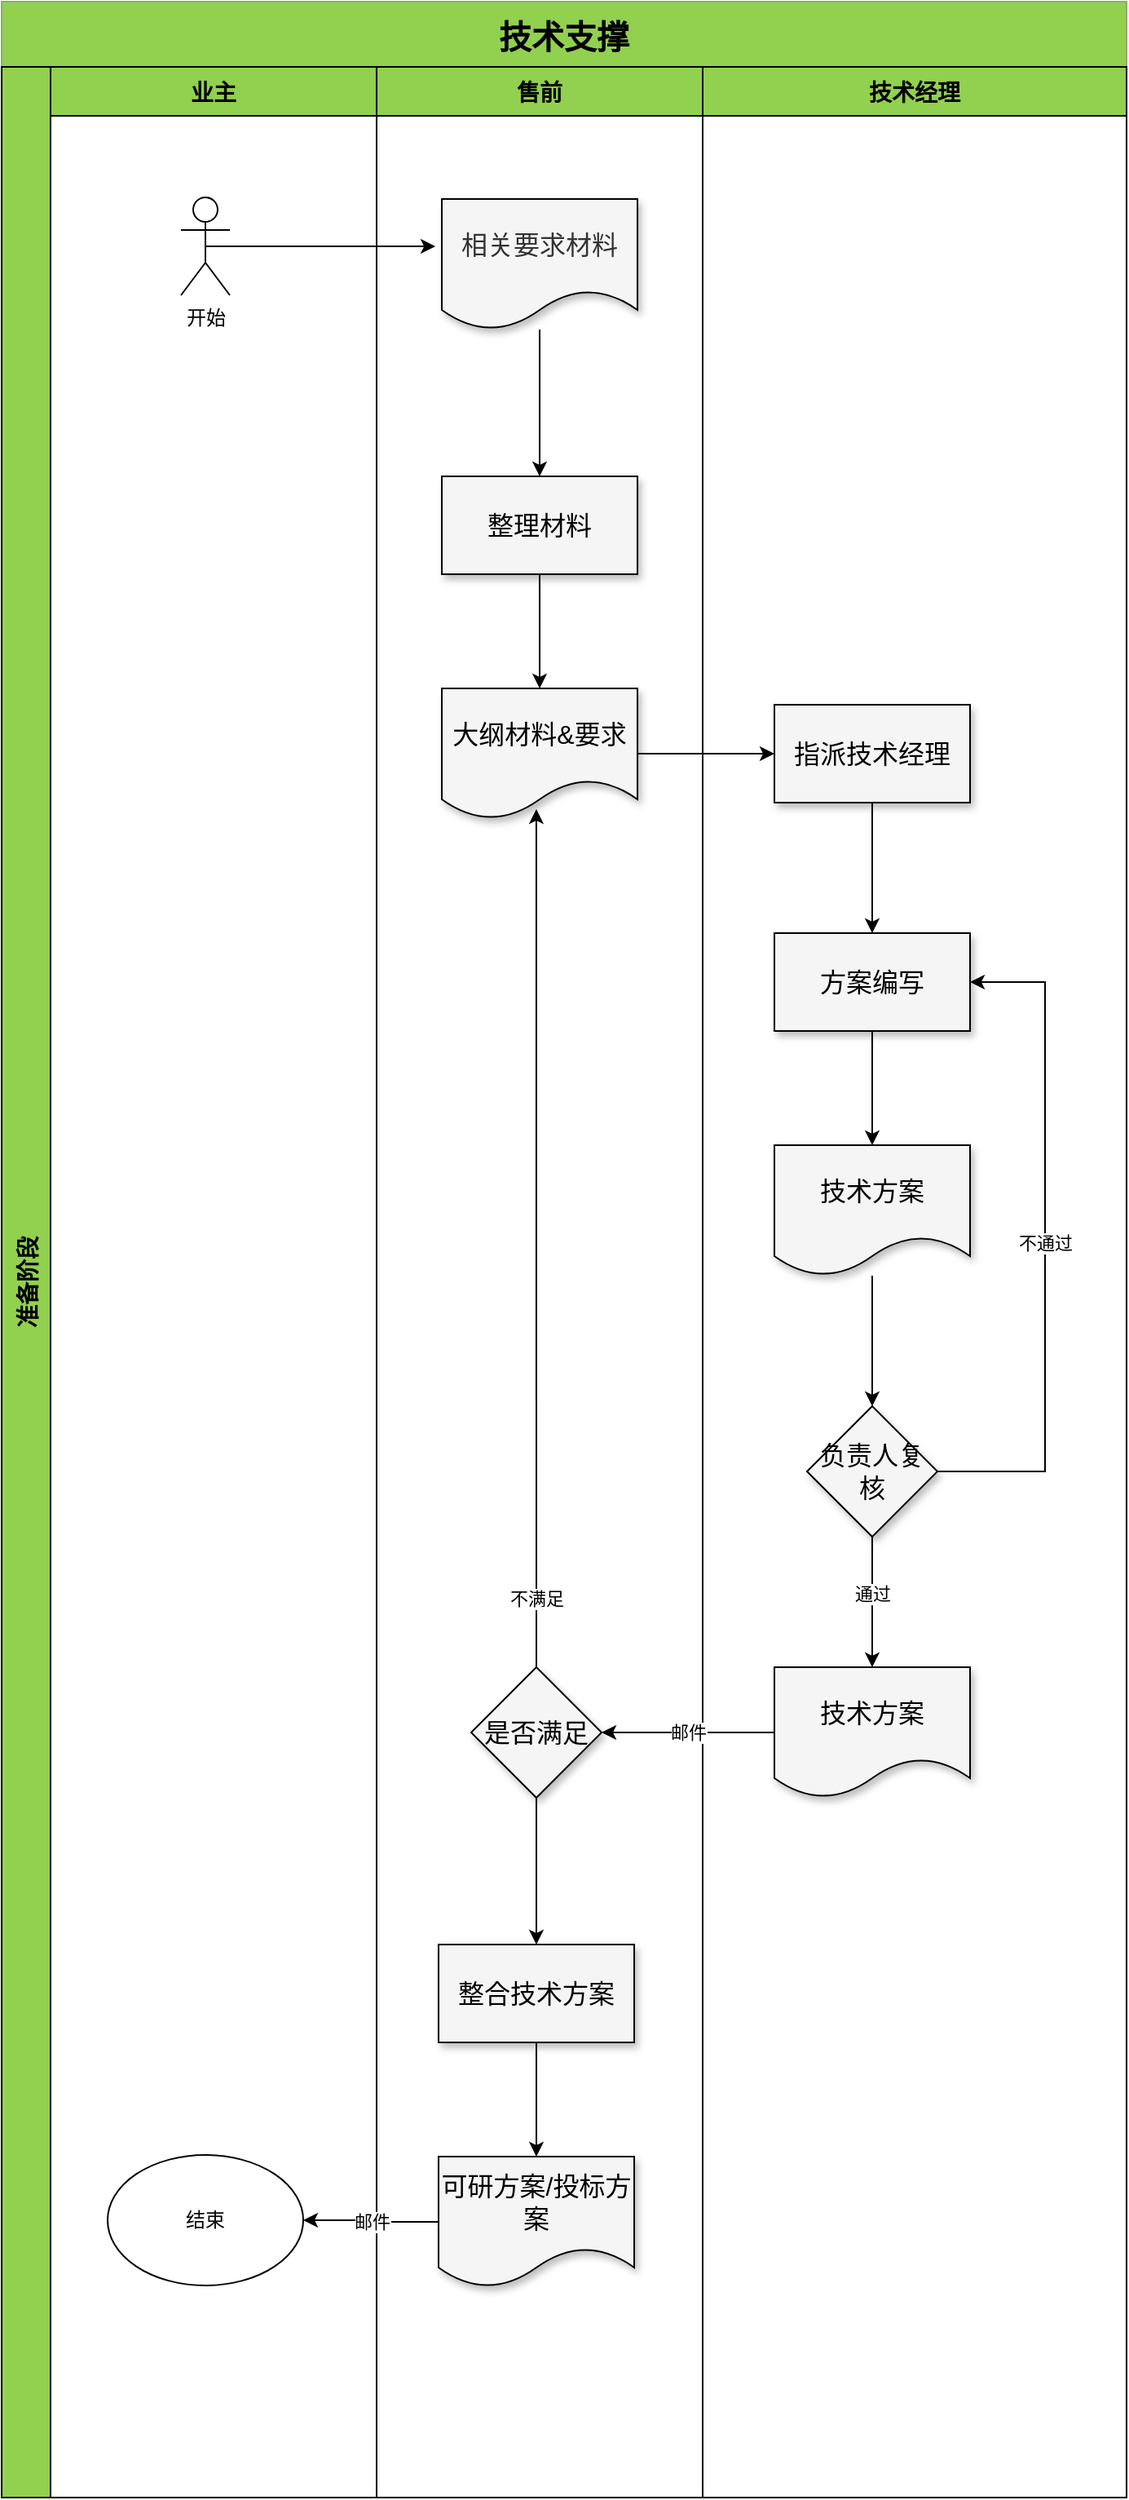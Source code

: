 <mxfile version="21.3.7" type="github">
  <diagram id="Nbi2OOFG4A7icGLgDpQb" name="第 1 页">
    <mxGraphModel dx="2261" dy="716" grid="1" gridSize="10" guides="1" tooltips="1" connect="1" arrows="1" fold="1" page="1" pageScale="1" pageWidth="827" pageHeight="1169" background="none" math="0" shadow="0">
      <root>
        <mxCell id="0" />
        <mxCell id="1" parent="0" />
        <mxCell id="kk27pRFW-uQP8ShshRhL-2" value="技术支撑" style="swimlane;childLayout=stackLayout;resizeParent=1;resizeParentMax=0;horizontal=1;startSize=40;horizontalStack=0;fillColor=#92D050;strokeColor=#82b366;fontSize=20;spacingTop=4;spacingBottom=4;swimlaneFillColor=none;arcSize=15;perimeterSpacing=0;gradientColor=none;spacing=2;" parent="1" vertex="1">
          <mxGeometry x="-460" y="50" width="690" height="1530" as="geometry">
            <mxRectangle x="220" y="250" width="100" height="30" as="alternateBounds" />
          </mxGeometry>
        </mxCell>
        <mxCell id="kk27pRFW-uQP8ShshRhL-3" value="准备阶段" style="swimlane;startSize=30;horizontal=0;fillColor=#92D050;fontSize=14;" parent="kk27pRFW-uQP8ShshRhL-2" vertex="1">
          <mxGeometry y="40" width="690" height="1490" as="geometry" />
        </mxCell>
        <mxCell id="OawIMf_CP--zUOg47wnV-12" value="业主" style="swimlane;startSize=30;fillColor=#92D050;fontSize=14;" parent="kk27pRFW-uQP8ShshRhL-3" vertex="1">
          <mxGeometry x="30" width="200" height="1490" as="geometry" />
        </mxCell>
        <mxCell id="_l7_EhExnu8Rcr2UOtGW-1" value="开始" style="shape=umlActor;verticalLabelPosition=bottom;verticalAlign=top;html=1;outlineConnect=0;" vertex="1" parent="OawIMf_CP--zUOg47wnV-12">
          <mxGeometry x="80" y="80" width="30" height="60" as="geometry" />
        </mxCell>
        <mxCell id="_l7_EhExnu8Rcr2UOtGW-30" value="结束" style="ellipse;whiteSpace=wrap;html=1;" vertex="1" parent="OawIMf_CP--zUOg47wnV-12">
          <mxGeometry x="35" y="1280" width="120" height="80" as="geometry" />
        </mxCell>
        <mxCell id="OawIMf_CP--zUOg47wnV-13" value="技术经理" style="swimlane;fillColor=#92D050;fontSize=14;startSize=30;" parent="kk27pRFW-uQP8ShshRhL-3" vertex="1">
          <mxGeometry x="430" width="260" height="1490" as="geometry" />
        </mxCell>
        <mxCell id="_l7_EhExnu8Rcr2UOtGW-11" value="" style="edgeStyle=orthogonalEdgeStyle;rounded=0;orthogonalLoop=1;jettySize=auto;html=1;" edge="1" parent="OawIMf_CP--zUOg47wnV-13" source="_l7_EhExnu8Rcr2UOtGW-8" target="_l7_EhExnu8Rcr2UOtGW-10">
          <mxGeometry relative="1" as="geometry" />
        </mxCell>
        <mxCell id="_l7_EhExnu8Rcr2UOtGW-8" value="指派技术经理" style="whiteSpace=wrap;html=1;fontSize=16;fillColor=#F5F5F5;fontColor=#000000;shadow=1;sketch=0;" vertex="1" parent="OawIMf_CP--zUOg47wnV-13">
          <mxGeometry x="44" y="391" width="120" height="60" as="geometry" />
        </mxCell>
        <mxCell id="_l7_EhExnu8Rcr2UOtGW-13" value="" style="edgeStyle=orthogonalEdgeStyle;rounded=0;orthogonalLoop=1;jettySize=auto;html=1;" edge="1" parent="OawIMf_CP--zUOg47wnV-13" source="_l7_EhExnu8Rcr2UOtGW-10" target="_l7_EhExnu8Rcr2UOtGW-12">
          <mxGeometry relative="1" as="geometry" />
        </mxCell>
        <mxCell id="_l7_EhExnu8Rcr2UOtGW-10" value="方案编写" style="whiteSpace=wrap;html=1;fontSize=16;fillColor=#F5F5F5;fontColor=#000000;shadow=1;sketch=0;" vertex="1" parent="OawIMf_CP--zUOg47wnV-13">
          <mxGeometry x="44" y="531" width="120" height="60" as="geometry" />
        </mxCell>
        <mxCell id="_l7_EhExnu8Rcr2UOtGW-15" value="" style="edgeStyle=orthogonalEdgeStyle;rounded=0;orthogonalLoop=1;jettySize=auto;html=1;" edge="1" parent="OawIMf_CP--zUOg47wnV-13" source="_l7_EhExnu8Rcr2UOtGW-12" target="_l7_EhExnu8Rcr2UOtGW-14">
          <mxGeometry relative="1" as="geometry" />
        </mxCell>
        <mxCell id="_l7_EhExnu8Rcr2UOtGW-12" value="技术方案" style="shape=document;whiteSpace=wrap;html=1;boundedLbl=1;fontSize=16;fillColor=#F5F5F5;fontColor=#000000;shadow=1;sketch=0;" vertex="1" parent="OawIMf_CP--zUOg47wnV-13">
          <mxGeometry x="44" y="661" width="120" height="80" as="geometry" />
        </mxCell>
        <mxCell id="_l7_EhExnu8Rcr2UOtGW-19" value="" style="edgeStyle=orthogonalEdgeStyle;rounded=0;orthogonalLoop=1;jettySize=auto;html=1;" edge="1" parent="OawIMf_CP--zUOg47wnV-13" source="_l7_EhExnu8Rcr2UOtGW-14" target="_l7_EhExnu8Rcr2UOtGW-18">
          <mxGeometry relative="1" as="geometry" />
        </mxCell>
        <mxCell id="_l7_EhExnu8Rcr2UOtGW-20" value="通过" style="edgeLabel;html=1;align=center;verticalAlign=middle;resizable=0;points=[];" vertex="1" connectable="0" parent="_l7_EhExnu8Rcr2UOtGW-19">
          <mxGeometry x="-0.125" relative="1" as="geometry">
            <mxPoint as="offset" />
          </mxGeometry>
        </mxCell>
        <mxCell id="_l7_EhExnu8Rcr2UOtGW-23" value="不通过" style="edgeStyle=orthogonalEdgeStyle;rounded=0;orthogonalLoop=1;jettySize=auto;html=1;exitX=1;exitY=0.5;exitDx=0;exitDy=0;entryX=1;entryY=0.5;entryDx=0;entryDy=0;" edge="1" parent="OawIMf_CP--zUOg47wnV-13" source="_l7_EhExnu8Rcr2UOtGW-14" target="_l7_EhExnu8Rcr2UOtGW-10">
          <mxGeometry relative="1" as="geometry">
            <Array as="points">
              <mxPoint x="210" y="861" />
              <mxPoint x="210" y="561" />
            </Array>
          </mxGeometry>
        </mxCell>
        <mxCell id="_l7_EhExnu8Rcr2UOtGW-14" value="负责人复核" style="rhombus;whiteSpace=wrap;html=1;fontSize=16;fillColor=#F5F5F5;fontColor=#000000;shadow=1;sketch=0;" vertex="1" parent="OawIMf_CP--zUOg47wnV-13">
          <mxGeometry x="64" y="821" width="80" height="80" as="geometry" />
        </mxCell>
        <mxCell id="_l7_EhExnu8Rcr2UOtGW-18" value="技术方案" style="shape=document;whiteSpace=wrap;html=1;boundedLbl=1;fontSize=16;fillColor=#F5F5F5;fontColor=#000000;shadow=1;sketch=0;" vertex="1" parent="OawIMf_CP--zUOg47wnV-13">
          <mxGeometry x="44" y="981" width="120" height="80" as="geometry" />
        </mxCell>
        <mxCell id="OawIMf_CP--zUOg47wnV-14" value="售前" style="swimlane;startSize=30;fillColor=#92D050;fontSize=14;fontColor=#000000;" parent="kk27pRFW-uQP8ShshRhL-3" vertex="1">
          <mxGeometry x="230" width="200" height="1490" as="geometry" />
        </mxCell>
        <mxCell id="_l7_EhExnu8Rcr2UOtGW-5" value="" style="edgeStyle=orthogonalEdgeStyle;rounded=0;orthogonalLoop=1;jettySize=auto;html=1;" edge="1" parent="OawIMf_CP--zUOg47wnV-14" source="_l7_EhExnu8Rcr2UOtGW-2" target="_l7_EhExnu8Rcr2UOtGW-4">
          <mxGeometry relative="1" as="geometry" />
        </mxCell>
        <mxCell id="_l7_EhExnu8Rcr2UOtGW-2" value="&lt;font face=&quot;Microsoft YaHei-2&quot; data-font-src=&quot;https://fonts.cdnfonts.com/s/62899/chinese.msyh.woff&quot; style=&quot;font-size: 16px;&quot; color=&quot;#333333&quot;&gt;相关要求材料&lt;/font&gt;" style="shape=document;whiteSpace=wrap;html=1;boundedLbl=1;shadow=1;sketch=0;fontSize=12;fontColor=#FFC000;fillColor=#F5F5F5;" vertex="1" parent="OawIMf_CP--zUOg47wnV-14">
          <mxGeometry x="40" y="81" width="120" height="80" as="geometry" />
        </mxCell>
        <mxCell id="_l7_EhExnu8Rcr2UOtGW-7" value="" style="edgeStyle=orthogonalEdgeStyle;rounded=0;orthogonalLoop=1;jettySize=auto;html=1;" edge="1" parent="OawIMf_CP--zUOg47wnV-14" source="_l7_EhExnu8Rcr2UOtGW-4" target="_l7_EhExnu8Rcr2UOtGW-6">
          <mxGeometry relative="1" as="geometry" />
        </mxCell>
        <mxCell id="_l7_EhExnu8Rcr2UOtGW-4" value="整理材料" style="whiteSpace=wrap;html=1;fillColor=#F5F5F5;fontColor=#000000;shadow=1;sketch=0;fontSize=16;" vertex="1" parent="OawIMf_CP--zUOg47wnV-14">
          <mxGeometry x="40" y="251" width="120" height="60" as="geometry" />
        </mxCell>
        <mxCell id="_l7_EhExnu8Rcr2UOtGW-6" value="大纲材料&amp;amp;要求" style="shape=document;whiteSpace=wrap;html=1;boundedLbl=1;fontSize=16;fillColor=#F5F5F5;fontColor=#000000;shadow=1;sketch=0;" vertex="1" parent="OawIMf_CP--zUOg47wnV-14">
          <mxGeometry x="40" y="381" width="120" height="80" as="geometry" />
        </mxCell>
        <mxCell id="_l7_EhExnu8Rcr2UOtGW-24" style="edgeStyle=orthogonalEdgeStyle;rounded=0;orthogonalLoop=1;jettySize=auto;html=1;exitX=0.5;exitY=0;exitDx=0;exitDy=0;entryX=0.483;entryY=0.925;entryDx=0;entryDy=0;entryPerimeter=0;" edge="1" parent="OawIMf_CP--zUOg47wnV-14" source="_l7_EhExnu8Rcr2UOtGW-21" target="_l7_EhExnu8Rcr2UOtGW-6">
          <mxGeometry relative="1" as="geometry" />
        </mxCell>
        <mxCell id="_l7_EhExnu8Rcr2UOtGW-25" value="不满足" style="edgeLabel;html=1;align=center;verticalAlign=middle;resizable=0;points=[];" vertex="1" connectable="0" parent="_l7_EhExnu8Rcr2UOtGW-24">
          <mxGeometry x="-0.841" relative="1" as="geometry">
            <mxPoint as="offset" />
          </mxGeometry>
        </mxCell>
        <mxCell id="_l7_EhExnu8Rcr2UOtGW-27" value="" style="edgeStyle=orthogonalEdgeStyle;rounded=0;orthogonalLoop=1;jettySize=auto;html=1;" edge="1" parent="OawIMf_CP--zUOg47wnV-14" source="_l7_EhExnu8Rcr2UOtGW-21" target="_l7_EhExnu8Rcr2UOtGW-26">
          <mxGeometry relative="1" as="geometry" />
        </mxCell>
        <mxCell id="_l7_EhExnu8Rcr2UOtGW-21" value="是否满足" style="rhombus;whiteSpace=wrap;html=1;fontSize=16;fillColor=#F5F5F5;fontColor=#000000;shadow=1;sketch=0;" vertex="1" parent="OawIMf_CP--zUOg47wnV-14">
          <mxGeometry x="58" y="981" width="80" height="80" as="geometry" />
        </mxCell>
        <mxCell id="_l7_EhExnu8Rcr2UOtGW-29" value="" style="edgeStyle=orthogonalEdgeStyle;rounded=0;orthogonalLoop=1;jettySize=auto;html=1;" edge="1" parent="OawIMf_CP--zUOg47wnV-14" source="_l7_EhExnu8Rcr2UOtGW-26" target="_l7_EhExnu8Rcr2UOtGW-28">
          <mxGeometry relative="1" as="geometry" />
        </mxCell>
        <mxCell id="_l7_EhExnu8Rcr2UOtGW-26" value="整合技术方案" style="whiteSpace=wrap;html=1;fontSize=16;fillColor=#F5F5F5;fontColor=#000000;shadow=1;sketch=0;" vertex="1" parent="OawIMf_CP--zUOg47wnV-14">
          <mxGeometry x="38" y="1151" width="120" height="60" as="geometry" />
        </mxCell>
        <mxCell id="_l7_EhExnu8Rcr2UOtGW-28" value="可研方案/投标方案" style="shape=document;whiteSpace=wrap;html=1;boundedLbl=1;fontSize=16;fillColor=#F5F5F5;fontColor=#000000;shadow=1;sketch=0;" vertex="1" parent="OawIMf_CP--zUOg47wnV-14">
          <mxGeometry x="38" y="1281" width="120" height="80" as="geometry" />
        </mxCell>
        <mxCell id="_l7_EhExnu8Rcr2UOtGW-3" style="edgeStyle=orthogonalEdgeStyle;rounded=0;orthogonalLoop=1;jettySize=auto;html=1;exitX=0.5;exitY=0.5;exitDx=0;exitDy=0;exitPerimeter=0;entryX=-0.033;entryY=0.363;entryDx=0;entryDy=0;entryPerimeter=0;" edge="1" parent="kk27pRFW-uQP8ShshRhL-3" source="_l7_EhExnu8Rcr2UOtGW-1" target="_l7_EhExnu8Rcr2UOtGW-2">
          <mxGeometry relative="1" as="geometry" />
        </mxCell>
        <mxCell id="_l7_EhExnu8Rcr2UOtGW-9" value="" style="edgeStyle=orthogonalEdgeStyle;rounded=0;orthogonalLoop=1;jettySize=auto;html=1;" edge="1" parent="kk27pRFW-uQP8ShshRhL-3" source="_l7_EhExnu8Rcr2UOtGW-6" target="_l7_EhExnu8Rcr2UOtGW-8">
          <mxGeometry relative="1" as="geometry" />
        </mxCell>
        <mxCell id="_l7_EhExnu8Rcr2UOtGW-22" value="邮件" style="edgeStyle=orthogonalEdgeStyle;rounded=0;orthogonalLoop=1;jettySize=auto;html=1;" edge="1" parent="kk27pRFW-uQP8ShshRhL-3" source="_l7_EhExnu8Rcr2UOtGW-18" target="_l7_EhExnu8Rcr2UOtGW-21">
          <mxGeometry relative="1" as="geometry" />
        </mxCell>
        <mxCell id="_l7_EhExnu8Rcr2UOtGW-31" value="邮件" style="edgeStyle=orthogonalEdgeStyle;rounded=0;orthogonalLoop=1;jettySize=auto;html=1;exitX=0;exitY=0.5;exitDx=0;exitDy=0;entryX=1;entryY=0.5;entryDx=0;entryDy=0;" edge="1" parent="kk27pRFW-uQP8ShshRhL-3" source="_l7_EhExnu8Rcr2UOtGW-28" target="_l7_EhExnu8Rcr2UOtGW-30">
          <mxGeometry relative="1" as="geometry" />
        </mxCell>
      </root>
    </mxGraphModel>
  </diagram>
</mxfile>
